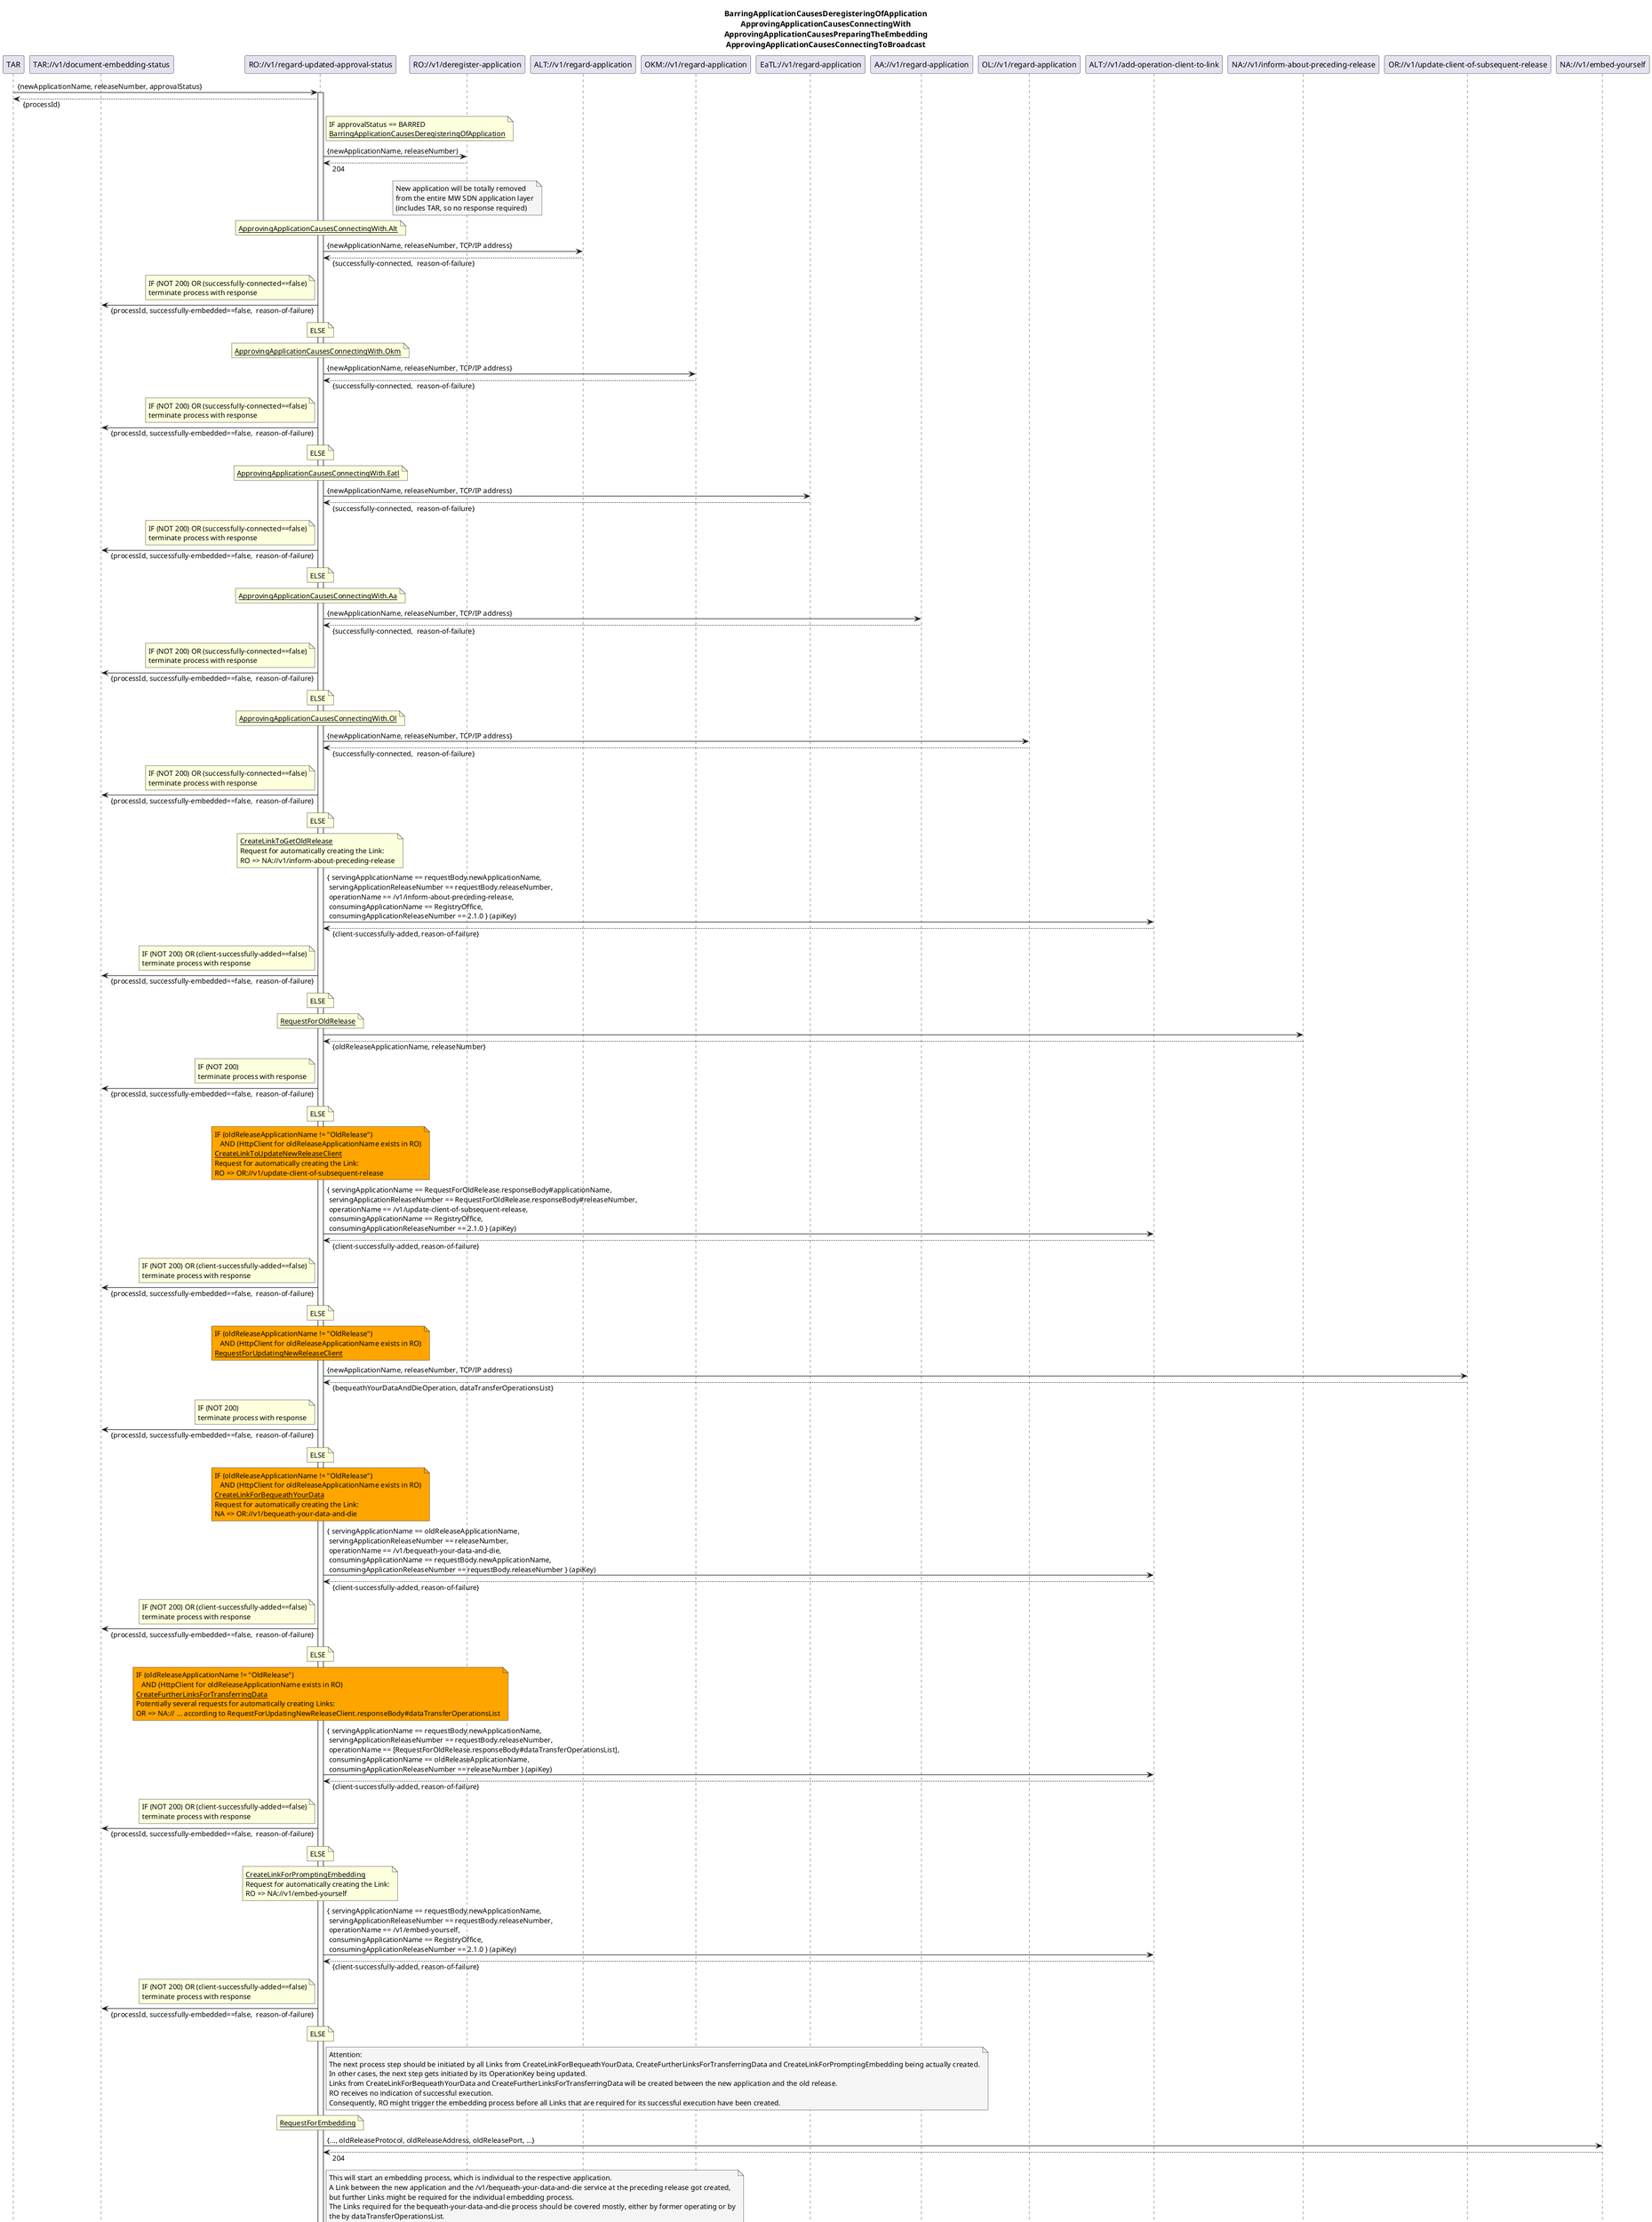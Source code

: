 @startuml is010_regardApprovalStatusCausesSequence
skinparam responseMessageBelowArrow true

title
BarringApplicationCausesDeregisteringOfApplication
ApprovingApplicationCausesConnectingWith
ApprovingApplicationCausesPreparingTheEmbedding
ApprovingApplicationCausesConnectingToBroadcast
end title

participant "TAR" as tar
participant "TAR://v1/document-embedding-status" as tarReceiver
participant "RO://v1/regard-updated-approval-status" as ro

participant "RO://v1/deregister-application" as roDeRegister

participant "ALT://v1/regard-application" as altRegardApplication
participant "OKM://v1/regard-application" as okmRegardApplication
participant "EaTL://v1/regard-application" as eatlRegardApplication
participant "AA://v1/regard-application" as aaRegardApplication
participant "OL://v1/regard-application" as olRegardApplication

participant "ALT://v1/add-operation-client-to-link" as altAddClientToLink
participant "NA://v1/inform-about-preceding-release" as naInformAboutOR
participant "OR://v1/update-client-of-subsequent-release" as orUpdateNR
participant "NA://v1/embed-yourself" as newApplication

tar -> ro : {newApplicationName, releaseNumber, approvalStatus}
activate ro
tar <-- ro : {processId}

note right ro
IF approvalStatus == BARRED
<u>BarringApplicationCausesDeregisteringOfApplication</u>
end note
ro -> roDeRegister : {newApplicationName, releaseNumber)
ro <-- roDeRegister : 204

note over roDeRegister #WhiteSmoke
New application will be totally removed
from the entire MW SDN application layer
(includes TAR, so no response required)
end note

note over ro
<u>ApprovingApplicationCausesConnectingWith.Alt</u>
end note
ro -> altRegardApplication : {newApplicationName, releaseNumber, TCP/IP address}
ro <-- altRegardApplication : {successfully-connected,  reason-of-failure}

note left ro
IF (NOT 200) OR (successfully-connected==false)
terminate process with response
end note
tarReceiver <- ro : {processId, successfully-embedded==false,  reason-of-failure}

note over ro
ELSE
end note

note over ro
<u>ApprovingApplicationCausesConnectingWith.Okm</u>
end note
ro -> okmRegardApplication : {newApplicationName, releaseNumber, TCP/IP address}
ro <-- okmRegardApplication : {successfully-connected,  reason-of-failure}

note left ro
IF (NOT 200) OR (successfully-connected==false)
terminate process with response
end note
tarReceiver <- ro : {processId, successfully-embedded==false,  reason-of-failure}

note over ro
ELSE
end note

note over ro
<u>ApprovingApplicationCausesConnectingWith.Eatl</u>
end note
ro -> eatlRegardApplication : {newApplicationName, releaseNumber, TCP/IP address}
ro <-- eatlRegardApplication : {successfully-connected,  reason-of-failure}

note left ro
IF (NOT 200) OR (successfully-connected==false)
terminate process with response
end note
tarReceiver <- ro : {processId, successfully-embedded==false,  reason-of-failure}

note over ro
ELSE
end note

note over ro
<u>ApprovingApplicationCausesConnectingWith.Aa</u>
end note
ro -> aaRegardApplication : {newApplicationName, releaseNumber, TCP/IP address}
ro <-- aaRegardApplication : {successfully-connected,  reason-of-failure}

note left ro
IF (NOT 200) OR (successfully-connected==false)
terminate process with response
end note
tarReceiver <- ro : {processId, successfully-embedded==false,  reason-of-failure}

note over ro
ELSE
end note

note over ro
<u>ApprovingApplicationCausesConnectingWith.Ol</u>
end note
ro -> olRegardApplication : {newApplicationName, releaseNumber, TCP/IP address}
ro <-- olRegardApplication : {successfully-connected,  reason-of-failure}

note left ro
IF (NOT 200) OR (successfully-connected==false)
terminate process with response
end note
tarReceiver <- ro : {processId, successfully-embedded==false,  reason-of-failure}

note over ro
ELSE
end note

note over ro
<u>CreateLinkToGetOldRelease</u>
Request for automatically creating the Link:
RO => NA://v1/inform-about-preceding-release
end note
ro -> altAddClientToLink : { servingApplicationName == requestBody.newApplicationName,\n servingApplicationReleaseNumber == requestBody.releaseNumber,\n operationName == /v1/inform-about-preceding-release,\n consumingApplicationName == RegistryOffice,\n consumingApplicationReleaseNumber == 2.1.0 } (apiKey)
ro <-- altAddClientToLink : {client-successfully-added, reason-of-failure}

note left ro
IF (NOT 200) OR (client-successfully-added==false)
terminate process with response
end note
tarReceiver <- ro : {processId, successfully-embedded==false,  reason-of-failure}

note over ro
ELSE
end note

note over ro
<u>RequestForOldRelease</u>
end note
ro -> naInformAboutOR
ro <-- naInformAboutOR : {oldReleaseApplicationName, releaseNumber}

note left ro
IF (NOT 200)
terminate process with response
end note
tarReceiver <- ro : {processId, successfully-embedded==false,  reason-of-failure}

note over ro
ELSE
end note

note over ro #orange
IF (oldReleaseApplicationName != "OldRelease")
   AND (HttpClient for oldReleaseApplicationName exists in RO)
<u>CreateLinkToUpdateNewReleaseClient</u>
Request for automatically creating the Link:
RO => OR://v1/update-client-of-subsequent-release
end note
ro -> altAddClientToLink : { servingApplicationName == RequestForOldRelease.responseBody#applicationName,\n servingApplicationReleaseNumber == RequestForOldRelease.responseBody#releaseNumber,\n operationName == /v1/update-client-of-subsequent-release,\n consumingApplicationName == RegistryOffice,\n consumingApplicationReleaseNumber == 2.1.0 } (apiKey)
ro <-- altAddClientToLink : {client-successfully-added, reason-of-failure}

note left ro
IF (NOT 200) OR (client-successfully-added==false)
terminate process with response
end note
tarReceiver <- ro : {processId, successfully-embedded==false,  reason-of-failure}

note over ro
ELSE
end note

note over ro #orange
IF (oldReleaseApplicationName != "OldRelease")
   AND (HttpClient for oldReleaseApplicationName exists in RO)
<u>RequestForUpdatingNewReleaseClient</u>
end note
ro -> orUpdateNR :  {newApplicationName, releaseNumber, TCP/IP address}
ro <-- orUpdateNR : {bequeathYourDataAndDieOperation, dataTransferOperationsList}

note left ro
IF (NOT 200)
terminate process with response
end note
tarReceiver <- ro : {processId, successfully-embedded==false,  reason-of-failure}

note over ro
ELSE
end note

note over ro #orange
IF (oldReleaseApplicationName != "OldRelease")
   AND (HttpClient for oldReleaseApplicationName exists in RO)
<u>CreateLinkForBequeathYourData</u>
Request for automatically creating the Link:
NA => OR://v1/bequeath-your-data-and-die
end note
ro -> altAddClientToLink : { servingApplicationName == oldReleaseApplicationName,\n servingApplicationReleaseNumber == releaseNumber,\n operationName == /v1/bequeath-your-data-and-die,\n consumingApplicationName == requestBody.newApplicationName,\n consumingApplicationReleaseNumber == requestBody.releaseNumber } (apiKey)
ro <-- altAddClientToLink : {client-successfully-added, reason-of-failure}

note left ro
IF (NOT 200) OR (client-successfully-added==false)
terminate process with response
end note
tarReceiver <- ro : {processId, successfully-embedded==false,  reason-of-failure}

note over ro
ELSE
end note

note over ro #orange
IF (oldReleaseApplicationName != "OldRelease")
   AND (HttpClient for oldReleaseApplicationName exists in RO)
<u>CreateFurtherLinksForTransferringData</u>
Potentially several requests for automatically creating Links:
OR => NA:// ... according to RequestForUpdatingNewReleaseClient.responseBody#dataTransferOperationsList
end note
ro -> altAddClientToLink : { servingApplicationName == requestBody.newApplicationName,\n servingApplicationReleaseNumber == requestBody.releaseNumber,\n operationName == [RequestForOldRelease.responseBody#dataTransferOperationsList],\n consumingApplicationName == oldReleaseApplicationName,\n consumingApplicationReleaseNumber == releaseNumber } (apiKey)
ro <-- altAddClientToLink : {client-successfully-added, reason-of-failure}

note left ro
IF (NOT 200) OR (client-successfully-added==false)
terminate process with response
end note
tarReceiver <- ro : {processId, successfully-embedded==false,  reason-of-failure}

note over ro
ELSE
end note

note over ro
<u>CreateLinkForPromptingEmbedding</u>
Request for automatically creating the Link:
RO => NA://v1/embed-yourself
end note
ro -> altAddClientToLink : { servingApplicationName == requestBody.newApplicationName,\n servingApplicationReleaseNumber == requestBody.releaseNumber,\n operationName == /v1/embed-yourself,\n consumingApplicationName == RegistryOffice,\n consumingApplicationReleaseNumber == 2.1.0 } (apiKey)
ro <-- altAddClientToLink : {client-successfully-added, reason-of-failure}

note left ro
IF (NOT 200) OR (client-successfully-added==false)
terminate process with response
end note
tarReceiver <- ro : {processId, successfully-embedded==false,  reason-of-failure}

note over ro
ELSE
end note

note right ro #WhiteSmoke
Attention:
The next process step should be initiated by all Links from CreateLinkForBequeathYourData, CreateFurtherLinksForTransferringData and CreateLinkForPromptingEmbedding being actually created.
In other cases, the next step gets initiated by its OperationKey being updated.
Links from CreateLinkForBequeathYourData and CreateFurtherLinksForTransferringData will be created between the new application and the old release.
RO receives no indication of successful execution.
Consequently, RO might trigger the embedding process before all Links that are required for its successful execution have been created.
end note

note over ro
<u>RequestForEmbedding</u>
end note
ro -> newApplication : {..., oldReleaseProtocol, oldReleaseAddress, oldReleasePort, ...}
ro <-- newApplication : 204

note right ro #WhiteSmoke
This will start an embedding process, which is individual to the respective application.
A Link between the new application and the /v1/bequeath-your-data-and-die service at the preceding release got created,
but further Links might be required for the individual embedding process.
The Links required for the bequeath-your-data-and-die process should be covered mostly, either by former operating or by
the by dataTransferOperationsList.
end note

note left ro
IF (NOT 200)
terminate process with response
end note
tarReceiver <- ro : {processId, successfully-embedded==false,  reason-of-failure}

note over ro
ELSE
end note


note over ro
<u>CreateLinkForUpdatingClient</u>
Request for automatically creating the Link:
RO => NA://v1/update-client
end note
ro -> altAddClientToLink : { servingApplicationName == requestBody.newApplicationName,\n servingApplicationReleaseNumber == requestBody.releaseNumber,\n operationName == /v1/update-client,\n consumingApplicationName == RegistryOffice,\n consumingApplicationReleaseNumber == 2.1.0 } (apiKey)
ro <-- altAddClientToLink : {client-successfully-added, reason-of-failure}

note left ro
IF (NOT 200) OR (client-successfully-added==false)
terminate process with response
end note
tarReceiver <- ro : {processId, successfully-embedded==false,  reason-of-failure}

note over ro
ELSE
end note

note over ro
<u>CreateLinkForUpdatingOperationClient</u>
Request for automatically creating the Link:
RO => NA://v1/update-operation-client
end note
ro -> altAddClientToLink : { servingApplicationName == requestBody.newApplicationName,\n servingApplicationReleaseNumber == requestBody.releaseNumber,\n operationName == /v1/update-operation-client,\n consumingApplicationName == RegistryOffice,\n consumingApplicationReleaseNumber == 2.1.0 } (apiKey)
ro <-- altAddClientToLink : {client-successfully-added, reason-of-failure}

note left ro
IF (NOT 200) OR (client-successfully-added==false)
terminate process with response
end note
tarReceiver <- ro : {processId, successfully-embedded==false,  reason-of-failure}

note over ro
ELSE
end note

note over ro
<u>CreateLinkForDisposingRemainders</u>
Request for automatically creating the Link:
RO => NA://v1/dispose-remainders-of-deregistered-application
end note
ro -> altAddClientToLink : { servingApplicationName == requestBody.newApplicationName,\n servingApplicationReleaseNumber == requestBody.releaseNumber,\n operationName == /v1/dispose-remainders-of-deregistered-application,\n consumingApplicationName == RegistryOffice,\n consumingApplicationReleaseNumber == 2.1.0 } (apiKey)
ro <-- altAddClientToLink : {client-successfully-added, reason-of-failure}

note left ro
IF (NOT 200) OR (client-successfully-added==false)
terminate process with response
end note
tarReceiver <- ro : {processId, successfully-embedded==false,  reason-of-failure}

note over ro
ELSE
end note
tarReceiver <- ro : {successfully-embedded==true }

deactivate ro

@enduml